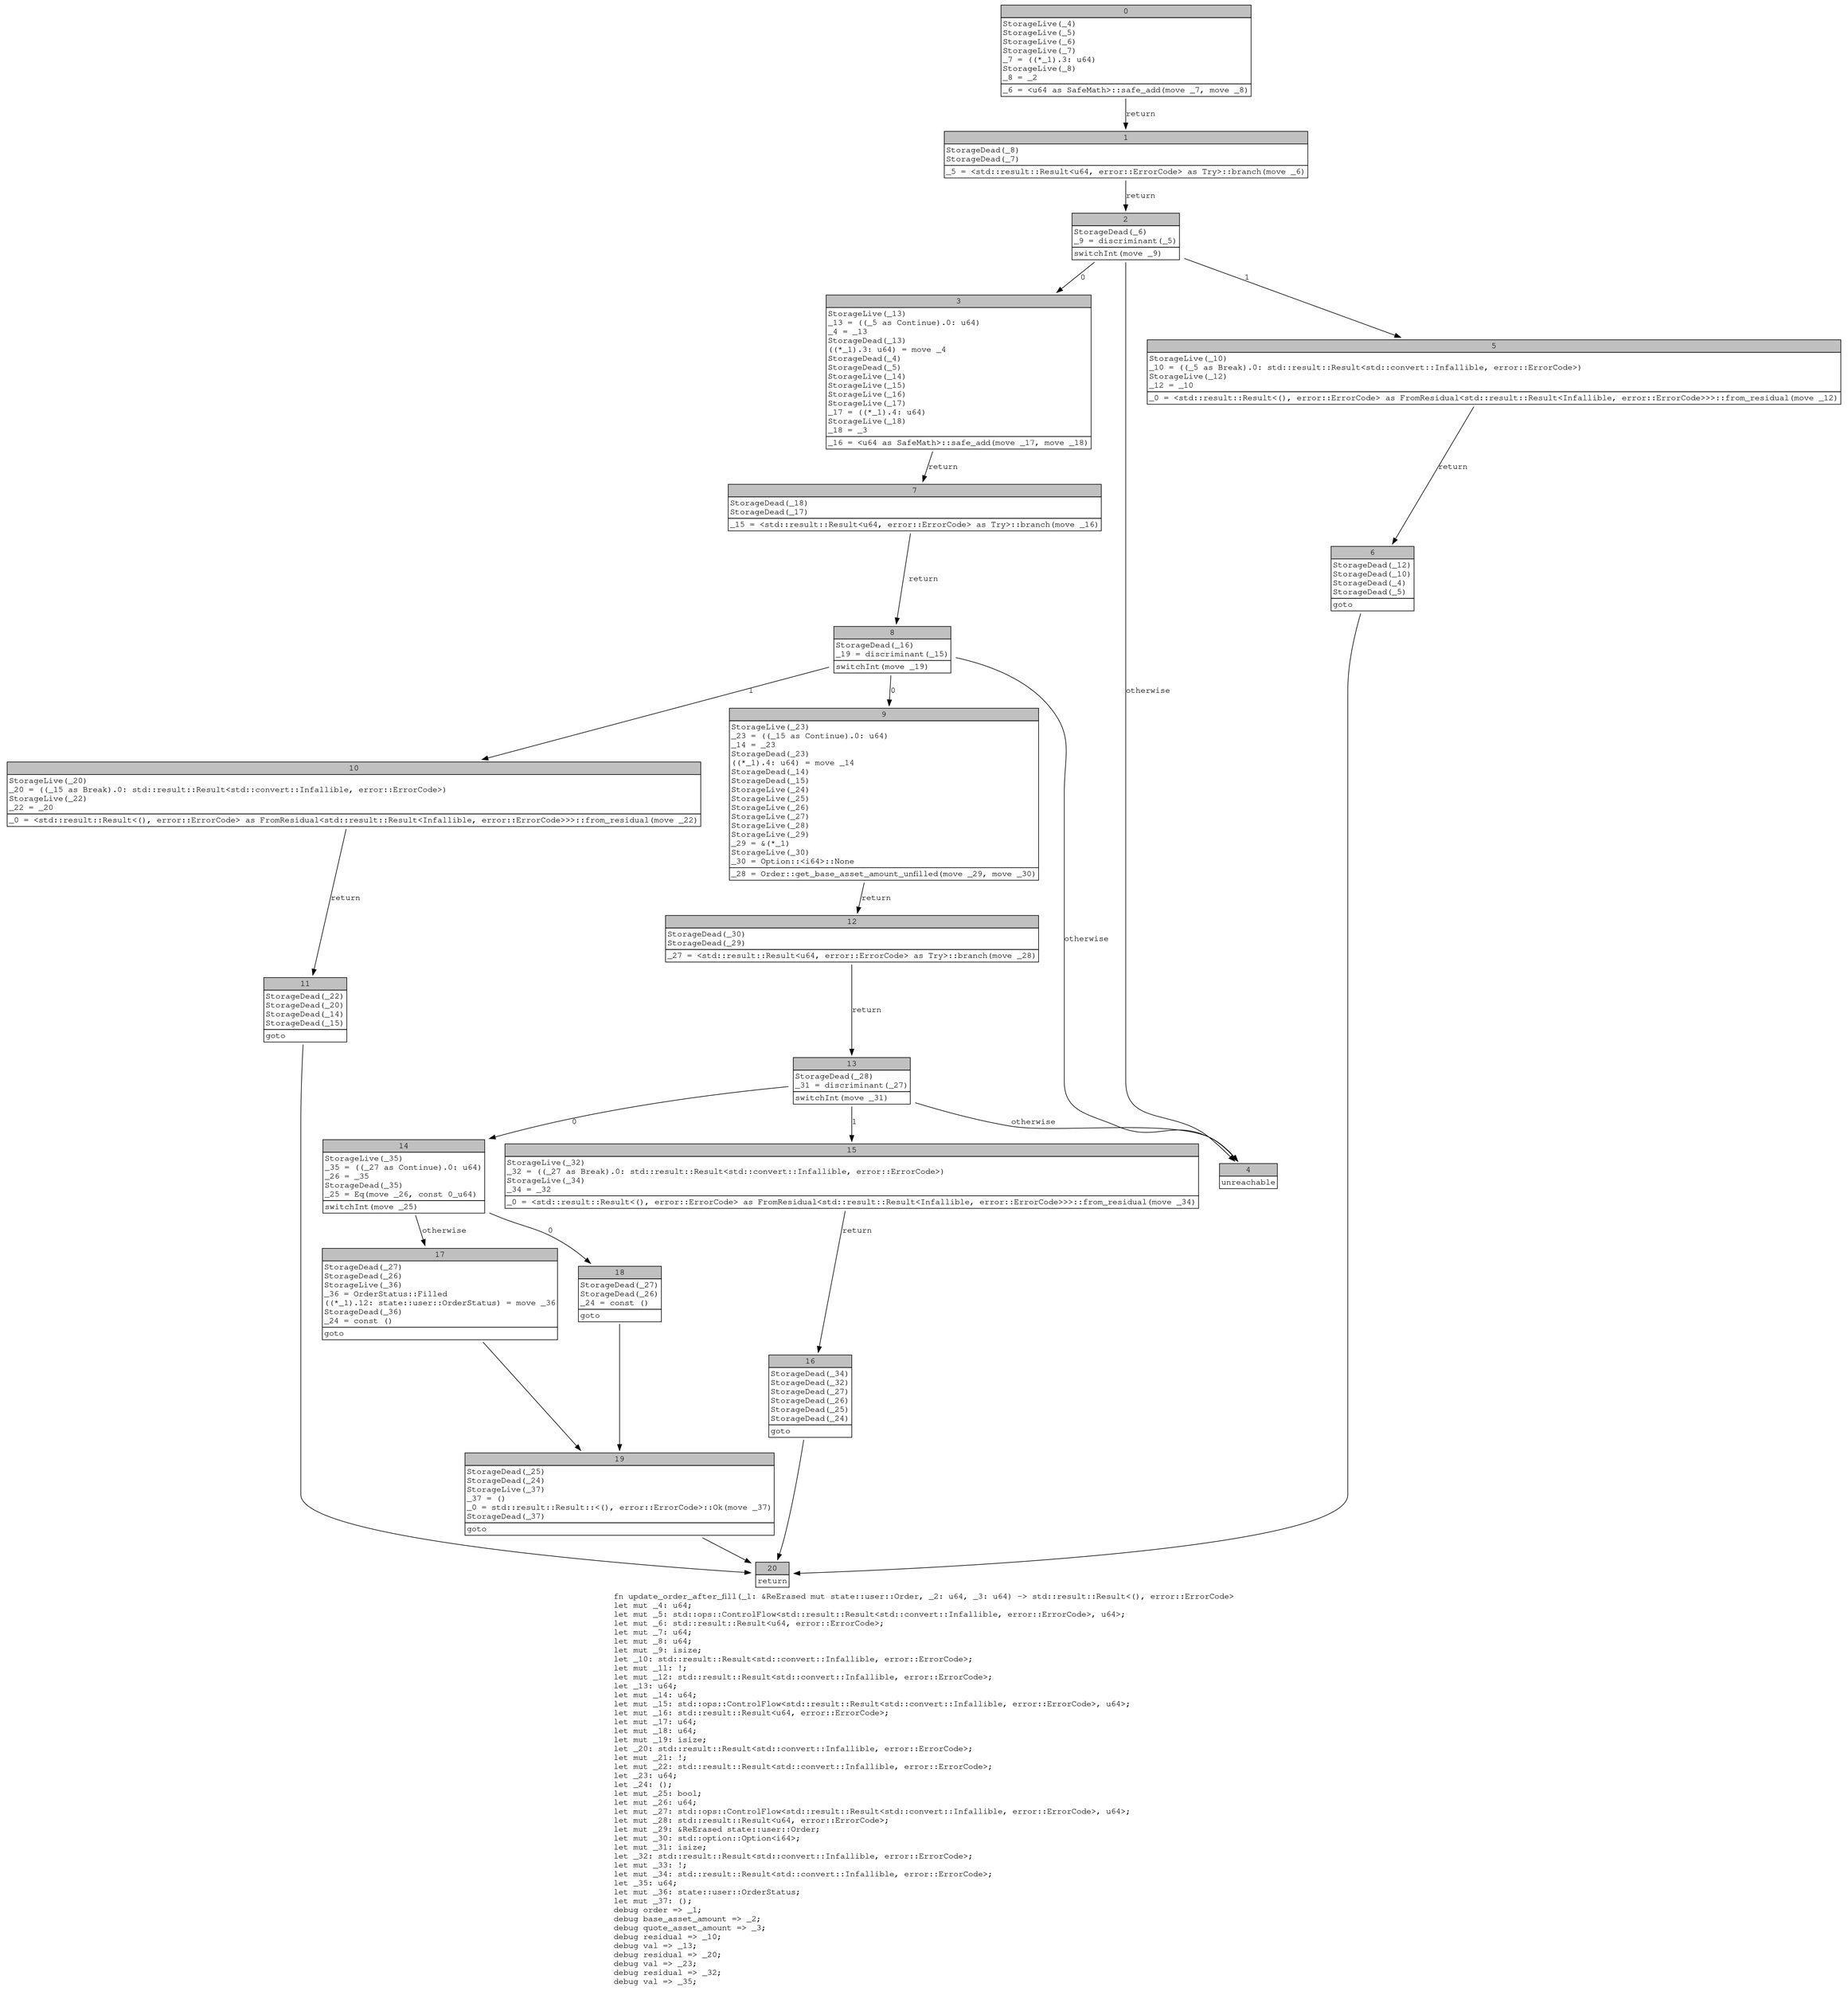 digraph Mir_0_543 {
    graph [fontname="Courier, monospace"];
    node [fontname="Courier, monospace"];
    edge [fontname="Courier, monospace"];
    label=<fn update_order_after_fill(_1: &amp;ReErased mut state::user::Order, _2: u64, _3: u64) -&gt; std::result::Result&lt;(), error::ErrorCode&gt;<br align="left"/>let mut _4: u64;<br align="left"/>let mut _5: std::ops::ControlFlow&lt;std::result::Result&lt;std::convert::Infallible, error::ErrorCode&gt;, u64&gt;;<br align="left"/>let mut _6: std::result::Result&lt;u64, error::ErrorCode&gt;;<br align="left"/>let mut _7: u64;<br align="left"/>let mut _8: u64;<br align="left"/>let mut _9: isize;<br align="left"/>let _10: std::result::Result&lt;std::convert::Infallible, error::ErrorCode&gt;;<br align="left"/>let mut _11: !;<br align="left"/>let mut _12: std::result::Result&lt;std::convert::Infallible, error::ErrorCode&gt;;<br align="left"/>let _13: u64;<br align="left"/>let mut _14: u64;<br align="left"/>let mut _15: std::ops::ControlFlow&lt;std::result::Result&lt;std::convert::Infallible, error::ErrorCode&gt;, u64&gt;;<br align="left"/>let mut _16: std::result::Result&lt;u64, error::ErrorCode&gt;;<br align="left"/>let mut _17: u64;<br align="left"/>let mut _18: u64;<br align="left"/>let mut _19: isize;<br align="left"/>let _20: std::result::Result&lt;std::convert::Infallible, error::ErrorCode&gt;;<br align="left"/>let mut _21: !;<br align="left"/>let mut _22: std::result::Result&lt;std::convert::Infallible, error::ErrorCode&gt;;<br align="left"/>let _23: u64;<br align="left"/>let _24: ();<br align="left"/>let mut _25: bool;<br align="left"/>let mut _26: u64;<br align="left"/>let mut _27: std::ops::ControlFlow&lt;std::result::Result&lt;std::convert::Infallible, error::ErrorCode&gt;, u64&gt;;<br align="left"/>let mut _28: std::result::Result&lt;u64, error::ErrorCode&gt;;<br align="left"/>let mut _29: &amp;ReErased state::user::Order;<br align="left"/>let mut _30: std::option::Option&lt;i64&gt;;<br align="left"/>let mut _31: isize;<br align="left"/>let _32: std::result::Result&lt;std::convert::Infallible, error::ErrorCode&gt;;<br align="left"/>let mut _33: !;<br align="left"/>let mut _34: std::result::Result&lt;std::convert::Infallible, error::ErrorCode&gt;;<br align="left"/>let _35: u64;<br align="left"/>let mut _36: state::user::OrderStatus;<br align="left"/>let mut _37: ();<br align="left"/>debug order =&gt; _1;<br align="left"/>debug base_asset_amount =&gt; _2;<br align="left"/>debug quote_asset_amount =&gt; _3;<br align="left"/>debug residual =&gt; _10;<br align="left"/>debug val =&gt; _13;<br align="left"/>debug residual =&gt; _20;<br align="left"/>debug val =&gt; _23;<br align="left"/>debug residual =&gt; _32;<br align="left"/>debug val =&gt; _35;<br align="left"/>>;
    bb0__0_543 [shape="none", label=<<table border="0" cellborder="1" cellspacing="0"><tr><td bgcolor="gray" align="center" colspan="1">0</td></tr><tr><td align="left" balign="left">StorageLive(_4)<br/>StorageLive(_5)<br/>StorageLive(_6)<br/>StorageLive(_7)<br/>_7 = ((*_1).3: u64)<br/>StorageLive(_8)<br/>_8 = _2<br/></td></tr><tr><td align="left">_6 = &lt;u64 as SafeMath&gt;::safe_add(move _7, move _8)</td></tr></table>>];
    bb1__0_543 [shape="none", label=<<table border="0" cellborder="1" cellspacing="0"><tr><td bgcolor="gray" align="center" colspan="1">1</td></tr><tr><td align="left" balign="left">StorageDead(_8)<br/>StorageDead(_7)<br/></td></tr><tr><td align="left">_5 = &lt;std::result::Result&lt;u64, error::ErrorCode&gt; as Try&gt;::branch(move _6)</td></tr></table>>];
    bb2__0_543 [shape="none", label=<<table border="0" cellborder="1" cellspacing="0"><tr><td bgcolor="gray" align="center" colspan="1">2</td></tr><tr><td align="left" balign="left">StorageDead(_6)<br/>_9 = discriminant(_5)<br/></td></tr><tr><td align="left">switchInt(move _9)</td></tr></table>>];
    bb3__0_543 [shape="none", label=<<table border="0" cellborder="1" cellspacing="0"><tr><td bgcolor="gray" align="center" colspan="1">3</td></tr><tr><td align="left" balign="left">StorageLive(_13)<br/>_13 = ((_5 as Continue).0: u64)<br/>_4 = _13<br/>StorageDead(_13)<br/>((*_1).3: u64) = move _4<br/>StorageDead(_4)<br/>StorageDead(_5)<br/>StorageLive(_14)<br/>StorageLive(_15)<br/>StorageLive(_16)<br/>StorageLive(_17)<br/>_17 = ((*_1).4: u64)<br/>StorageLive(_18)<br/>_18 = _3<br/></td></tr><tr><td align="left">_16 = &lt;u64 as SafeMath&gt;::safe_add(move _17, move _18)</td></tr></table>>];
    bb4__0_543 [shape="none", label=<<table border="0" cellborder="1" cellspacing="0"><tr><td bgcolor="gray" align="center" colspan="1">4</td></tr><tr><td align="left">unreachable</td></tr></table>>];
    bb5__0_543 [shape="none", label=<<table border="0" cellborder="1" cellspacing="0"><tr><td bgcolor="gray" align="center" colspan="1">5</td></tr><tr><td align="left" balign="left">StorageLive(_10)<br/>_10 = ((_5 as Break).0: std::result::Result&lt;std::convert::Infallible, error::ErrorCode&gt;)<br/>StorageLive(_12)<br/>_12 = _10<br/></td></tr><tr><td align="left">_0 = &lt;std::result::Result&lt;(), error::ErrorCode&gt; as FromResidual&lt;std::result::Result&lt;Infallible, error::ErrorCode&gt;&gt;&gt;::from_residual(move _12)</td></tr></table>>];
    bb6__0_543 [shape="none", label=<<table border="0" cellborder="1" cellspacing="0"><tr><td bgcolor="gray" align="center" colspan="1">6</td></tr><tr><td align="left" balign="left">StorageDead(_12)<br/>StorageDead(_10)<br/>StorageDead(_4)<br/>StorageDead(_5)<br/></td></tr><tr><td align="left">goto</td></tr></table>>];
    bb7__0_543 [shape="none", label=<<table border="0" cellborder="1" cellspacing="0"><tr><td bgcolor="gray" align="center" colspan="1">7</td></tr><tr><td align="left" balign="left">StorageDead(_18)<br/>StorageDead(_17)<br/></td></tr><tr><td align="left">_15 = &lt;std::result::Result&lt;u64, error::ErrorCode&gt; as Try&gt;::branch(move _16)</td></tr></table>>];
    bb8__0_543 [shape="none", label=<<table border="0" cellborder="1" cellspacing="0"><tr><td bgcolor="gray" align="center" colspan="1">8</td></tr><tr><td align="left" balign="left">StorageDead(_16)<br/>_19 = discriminant(_15)<br/></td></tr><tr><td align="left">switchInt(move _19)</td></tr></table>>];
    bb9__0_543 [shape="none", label=<<table border="0" cellborder="1" cellspacing="0"><tr><td bgcolor="gray" align="center" colspan="1">9</td></tr><tr><td align="left" balign="left">StorageLive(_23)<br/>_23 = ((_15 as Continue).0: u64)<br/>_14 = _23<br/>StorageDead(_23)<br/>((*_1).4: u64) = move _14<br/>StorageDead(_14)<br/>StorageDead(_15)<br/>StorageLive(_24)<br/>StorageLive(_25)<br/>StorageLive(_26)<br/>StorageLive(_27)<br/>StorageLive(_28)<br/>StorageLive(_29)<br/>_29 = &amp;(*_1)<br/>StorageLive(_30)<br/>_30 = Option::&lt;i64&gt;::None<br/></td></tr><tr><td align="left">_28 = Order::get_base_asset_amount_unfilled(move _29, move _30)</td></tr></table>>];
    bb10__0_543 [shape="none", label=<<table border="0" cellborder="1" cellspacing="0"><tr><td bgcolor="gray" align="center" colspan="1">10</td></tr><tr><td align="left" balign="left">StorageLive(_20)<br/>_20 = ((_15 as Break).0: std::result::Result&lt;std::convert::Infallible, error::ErrorCode&gt;)<br/>StorageLive(_22)<br/>_22 = _20<br/></td></tr><tr><td align="left">_0 = &lt;std::result::Result&lt;(), error::ErrorCode&gt; as FromResidual&lt;std::result::Result&lt;Infallible, error::ErrorCode&gt;&gt;&gt;::from_residual(move _22)</td></tr></table>>];
    bb11__0_543 [shape="none", label=<<table border="0" cellborder="1" cellspacing="0"><tr><td bgcolor="gray" align="center" colspan="1">11</td></tr><tr><td align="left" balign="left">StorageDead(_22)<br/>StorageDead(_20)<br/>StorageDead(_14)<br/>StorageDead(_15)<br/></td></tr><tr><td align="left">goto</td></tr></table>>];
    bb12__0_543 [shape="none", label=<<table border="0" cellborder="1" cellspacing="0"><tr><td bgcolor="gray" align="center" colspan="1">12</td></tr><tr><td align="left" balign="left">StorageDead(_30)<br/>StorageDead(_29)<br/></td></tr><tr><td align="left">_27 = &lt;std::result::Result&lt;u64, error::ErrorCode&gt; as Try&gt;::branch(move _28)</td></tr></table>>];
    bb13__0_543 [shape="none", label=<<table border="0" cellborder="1" cellspacing="0"><tr><td bgcolor="gray" align="center" colspan="1">13</td></tr><tr><td align="left" balign="left">StorageDead(_28)<br/>_31 = discriminant(_27)<br/></td></tr><tr><td align="left">switchInt(move _31)</td></tr></table>>];
    bb14__0_543 [shape="none", label=<<table border="0" cellborder="1" cellspacing="0"><tr><td bgcolor="gray" align="center" colspan="1">14</td></tr><tr><td align="left" balign="left">StorageLive(_35)<br/>_35 = ((_27 as Continue).0: u64)<br/>_26 = _35<br/>StorageDead(_35)<br/>_25 = Eq(move _26, const 0_u64)<br/></td></tr><tr><td align="left">switchInt(move _25)</td></tr></table>>];
    bb15__0_543 [shape="none", label=<<table border="0" cellborder="1" cellspacing="0"><tr><td bgcolor="gray" align="center" colspan="1">15</td></tr><tr><td align="left" balign="left">StorageLive(_32)<br/>_32 = ((_27 as Break).0: std::result::Result&lt;std::convert::Infallible, error::ErrorCode&gt;)<br/>StorageLive(_34)<br/>_34 = _32<br/></td></tr><tr><td align="left">_0 = &lt;std::result::Result&lt;(), error::ErrorCode&gt; as FromResidual&lt;std::result::Result&lt;Infallible, error::ErrorCode&gt;&gt;&gt;::from_residual(move _34)</td></tr></table>>];
    bb16__0_543 [shape="none", label=<<table border="0" cellborder="1" cellspacing="0"><tr><td bgcolor="gray" align="center" colspan="1">16</td></tr><tr><td align="left" balign="left">StorageDead(_34)<br/>StorageDead(_32)<br/>StorageDead(_27)<br/>StorageDead(_26)<br/>StorageDead(_25)<br/>StorageDead(_24)<br/></td></tr><tr><td align="left">goto</td></tr></table>>];
    bb17__0_543 [shape="none", label=<<table border="0" cellborder="1" cellspacing="0"><tr><td bgcolor="gray" align="center" colspan="1">17</td></tr><tr><td align="left" balign="left">StorageDead(_27)<br/>StorageDead(_26)<br/>StorageLive(_36)<br/>_36 = OrderStatus::Filled<br/>((*_1).12: state::user::OrderStatus) = move _36<br/>StorageDead(_36)<br/>_24 = const ()<br/></td></tr><tr><td align="left">goto</td></tr></table>>];
    bb18__0_543 [shape="none", label=<<table border="0" cellborder="1" cellspacing="0"><tr><td bgcolor="gray" align="center" colspan="1">18</td></tr><tr><td align="left" balign="left">StorageDead(_27)<br/>StorageDead(_26)<br/>_24 = const ()<br/></td></tr><tr><td align="left">goto</td></tr></table>>];
    bb19__0_543 [shape="none", label=<<table border="0" cellborder="1" cellspacing="0"><tr><td bgcolor="gray" align="center" colspan="1">19</td></tr><tr><td align="left" balign="left">StorageDead(_25)<br/>StorageDead(_24)<br/>StorageLive(_37)<br/>_37 = ()<br/>_0 = std::result::Result::&lt;(), error::ErrorCode&gt;::Ok(move _37)<br/>StorageDead(_37)<br/></td></tr><tr><td align="left">goto</td></tr></table>>];
    bb20__0_543 [shape="none", label=<<table border="0" cellborder="1" cellspacing="0"><tr><td bgcolor="gray" align="center" colspan="1">20</td></tr><tr><td align="left">return</td></tr></table>>];
    bb0__0_543 -> bb1__0_543 [label="return"];
    bb1__0_543 -> bb2__0_543 [label="return"];
    bb2__0_543 -> bb3__0_543 [label="0"];
    bb2__0_543 -> bb5__0_543 [label="1"];
    bb2__0_543 -> bb4__0_543 [label="otherwise"];
    bb3__0_543 -> bb7__0_543 [label="return"];
    bb5__0_543 -> bb6__0_543 [label="return"];
    bb6__0_543 -> bb20__0_543 [label=""];
    bb7__0_543 -> bb8__0_543 [label="return"];
    bb8__0_543 -> bb9__0_543 [label="0"];
    bb8__0_543 -> bb10__0_543 [label="1"];
    bb8__0_543 -> bb4__0_543 [label="otherwise"];
    bb9__0_543 -> bb12__0_543 [label="return"];
    bb10__0_543 -> bb11__0_543 [label="return"];
    bb11__0_543 -> bb20__0_543 [label=""];
    bb12__0_543 -> bb13__0_543 [label="return"];
    bb13__0_543 -> bb14__0_543 [label="0"];
    bb13__0_543 -> bb15__0_543 [label="1"];
    bb13__0_543 -> bb4__0_543 [label="otherwise"];
    bb14__0_543 -> bb18__0_543 [label="0"];
    bb14__0_543 -> bb17__0_543 [label="otherwise"];
    bb15__0_543 -> bb16__0_543 [label="return"];
    bb16__0_543 -> bb20__0_543 [label=""];
    bb17__0_543 -> bb19__0_543 [label=""];
    bb18__0_543 -> bb19__0_543 [label=""];
    bb19__0_543 -> bb20__0_543 [label=""];
}
